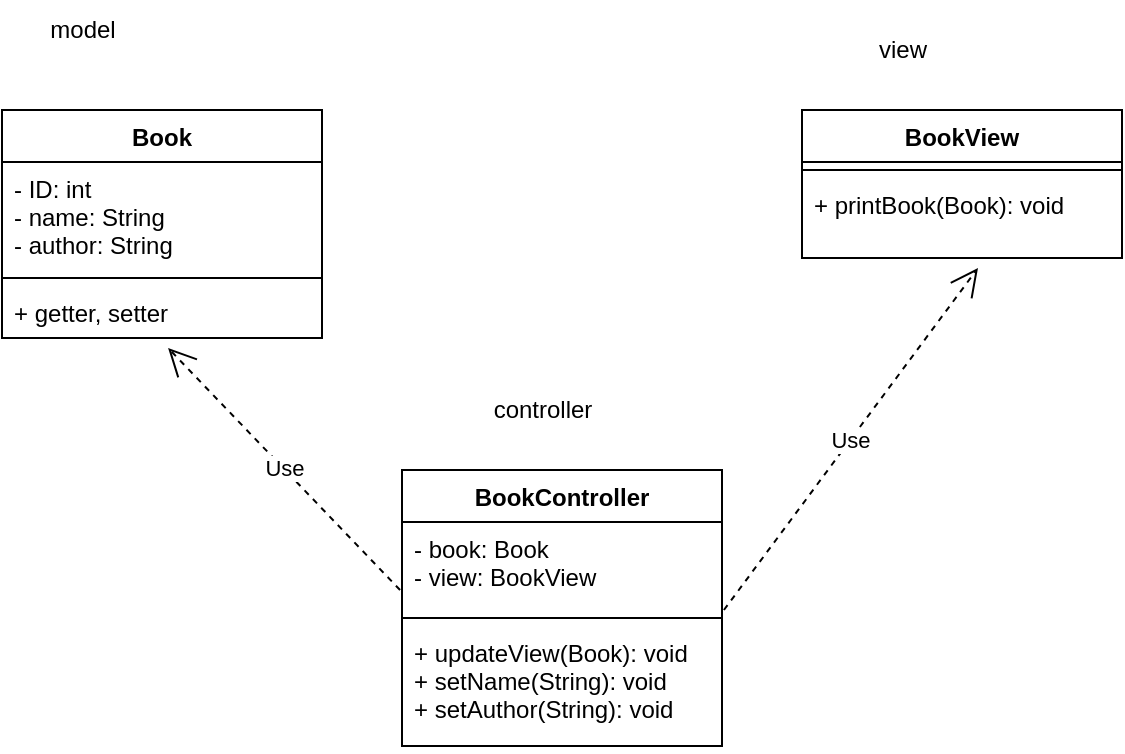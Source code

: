 <mxfile version="20.5.3" type="embed"><diagram id="23iRSUPoRavnBvh4doch" name="Page-1"><mxGraphModel dx="1525" dy="742" grid="1" gridSize="10" guides="1" tooltips="1" connect="1" arrows="1" fold="1" page="0" pageScale="1" pageWidth="827" pageHeight="1169" math="0" shadow="0"><root><mxCell id="0"/><mxCell id="1" parent="0"/><mxCell id="2" value="Book" style="swimlane;fontStyle=1;align=center;verticalAlign=top;childLayout=stackLayout;horizontal=1;startSize=26;horizontalStack=0;resizeParent=1;resizeParentMax=0;resizeLast=0;collapsible=1;marginBottom=0;" parent="1" vertex="1"><mxGeometry x="110" y="280" width="160" height="114" as="geometry"/></mxCell><mxCell id="3" value="- ID: int&#10;- name: String&#10;- author: String" style="text;strokeColor=none;fillColor=none;align=left;verticalAlign=top;spacingLeft=4;spacingRight=4;overflow=hidden;rotatable=0;points=[[0,0.5],[1,0.5]];portConstraint=eastwest;" parent="2" vertex="1"><mxGeometry y="26" width="160" height="54" as="geometry"/></mxCell><mxCell id="4" value="" style="line;strokeWidth=1;fillColor=none;align=left;verticalAlign=middle;spacingTop=-1;spacingLeft=3;spacingRight=3;rotatable=0;labelPosition=right;points=[];portConstraint=eastwest;strokeColor=inherit;" parent="2" vertex="1"><mxGeometry y="80" width="160" height="8" as="geometry"/></mxCell><mxCell id="5" value="+ getter, setter" style="text;strokeColor=none;fillColor=none;align=left;verticalAlign=top;spacingLeft=4;spacingRight=4;overflow=hidden;rotatable=0;points=[[0,0.5],[1,0.5]];portConstraint=eastwest;" parent="2" vertex="1"><mxGeometry y="88" width="160" height="26" as="geometry"/></mxCell><mxCell id="6" value="BookView" style="swimlane;fontStyle=1;align=center;verticalAlign=top;childLayout=stackLayout;horizontal=1;startSize=26;horizontalStack=0;resizeParent=1;resizeParentMax=0;resizeLast=0;collapsible=1;marginBottom=0;" parent="1" vertex="1"><mxGeometry x="510" y="280" width="160" height="74" as="geometry"/></mxCell><mxCell id="8" value="" style="line;strokeWidth=1;fillColor=none;align=left;verticalAlign=middle;spacingTop=-1;spacingLeft=3;spacingRight=3;rotatable=0;labelPosition=right;points=[];portConstraint=eastwest;strokeColor=inherit;" parent="6" vertex="1"><mxGeometry y="26" width="160" height="8" as="geometry"/></mxCell><mxCell id="9" value="+ printBook(Book): void" style="text;strokeColor=none;fillColor=none;align=left;verticalAlign=top;spacingLeft=4;spacingRight=4;overflow=hidden;rotatable=0;points=[[0,0.5],[1,0.5]];portConstraint=eastwest;" parent="6" vertex="1"><mxGeometry y="34" width="160" height="40" as="geometry"/></mxCell><mxCell id="10" value="BookController" style="swimlane;fontStyle=1;align=center;verticalAlign=top;childLayout=stackLayout;horizontal=1;startSize=26;horizontalStack=0;resizeParent=1;resizeParentMax=0;resizeLast=0;collapsible=1;marginBottom=0;" parent="1" vertex="1"><mxGeometry x="310" y="460" width="160" height="138" as="geometry"/></mxCell><mxCell id="11" value="- book: Book&#10;- view: BookView" style="text;strokeColor=none;fillColor=none;align=left;verticalAlign=top;spacingLeft=4;spacingRight=4;overflow=hidden;rotatable=0;points=[[0,0.5],[1,0.5]];portConstraint=eastwest;" parent="10" vertex="1"><mxGeometry y="26" width="160" height="44" as="geometry"/></mxCell><mxCell id="12" value="" style="line;strokeWidth=1;fillColor=none;align=left;verticalAlign=middle;spacingTop=-1;spacingLeft=3;spacingRight=3;rotatable=0;labelPosition=right;points=[];portConstraint=eastwest;strokeColor=inherit;" parent="10" vertex="1"><mxGeometry y="70" width="160" height="8" as="geometry"/></mxCell><mxCell id="13" value="+ updateView(Book): void&#10;+ setName(String): void&#10;+ setAuthor(String): void" style="text;strokeColor=none;fillColor=none;align=left;verticalAlign=top;spacingLeft=4;spacingRight=4;overflow=hidden;rotatable=0;points=[[0,0.5],[1,0.5]];portConstraint=eastwest;" parent="10" vertex="1"><mxGeometry y="78" width="160" height="60" as="geometry"/></mxCell><mxCell id="14" value="model" style="text;html=1;align=center;verticalAlign=middle;resizable=0;points=[];autosize=1;strokeColor=none;fillColor=none;" parent="1" vertex="1"><mxGeometry x="120" y="225" width="60" height="30" as="geometry"/></mxCell><mxCell id="15" value="view" style="text;html=1;align=center;verticalAlign=middle;resizable=0;points=[];autosize=1;strokeColor=none;fillColor=none;" parent="1" vertex="1"><mxGeometry x="535" y="235" width="50" height="30" as="geometry"/></mxCell><mxCell id="16" value="controller" style="text;html=1;align=center;verticalAlign=middle;resizable=0;points=[];autosize=1;strokeColor=none;fillColor=none;" parent="1" vertex="1"><mxGeometry x="345" y="415" width="70" height="30" as="geometry"/></mxCell><mxCell id="20" value="Use" style="endArrow=open;endSize=12;dashed=1;html=1;rounded=0;entryX=0.519;entryY=1.192;entryDx=0;entryDy=0;entryPerimeter=0;exitX=-0.006;exitY=0.773;exitDx=0;exitDy=0;exitPerimeter=0;" parent="1" source="11" target="5" edge="1"><mxGeometry width="160" relative="1" as="geometry"><mxPoint x="130" y="540" as="sourcePoint"/><mxPoint x="290" y="540" as="targetPoint"/></mxGeometry></mxCell><mxCell id="22" value="Use" style="endArrow=open;endSize=12;dashed=1;html=1;rounded=0;entryX=0.55;entryY=1.125;entryDx=0;entryDy=0;entryPerimeter=0;exitX=1.006;exitY=1;exitDx=0;exitDy=0;exitPerimeter=0;" parent="1" source="11" target="9" edge="1"><mxGeometry width="160" relative="1" as="geometry"><mxPoint x="440" y="430" as="sourcePoint"/><mxPoint x="600" y="430" as="targetPoint"/></mxGeometry></mxCell></root></mxGraphModel></diagram></mxfile>